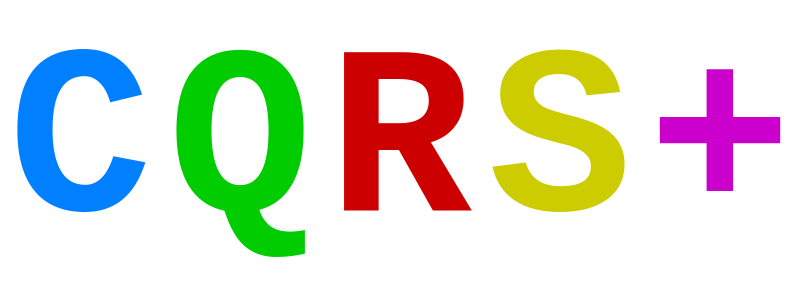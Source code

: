 <mxfile version="24.2.5" type="device" pages="2">
  <diagram name="Logo" id="g8LNIn677Dj4tBUYOe0N">
    <mxGraphModel dx="1562" dy="917" grid="1" gridSize="10" guides="1" tooltips="1" connect="1" arrows="1" fold="1" page="1" pageScale="1" pageWidth="850" pageHeight="1100" math="0" shadow="0">
      <root>
        <mxCell id="0" />
        <mxCell id="1" parent="0" />
        <mxCell id="j0SVLzz-3dvo6EfwO2ZV-1" value="C" style="text;html=1;align=center;verticalAlign=middle;whiteSpace=wrap;rounded=0;fontSize=120;fontFamily=Courier New;fontStyle=1;fontColor=#007FFF;" parent="1" vertex="1">
          <mxGeometry x="40" y="40" width="80" height="80" as="geometry" />
        </mxCell>
        <mxCell id="j0SVLzz-3dvo6EfwO2ZV-2" value="Q" style="text;html=1;align=center;verticalAlign=middle;whiteSpace=wrap;rounded=0;fontSize=120;fontFamily=Courier New;fontStyle=1;fontColor=#00CC00;" parent="1" vertex="1">
          <mxGeometry x="120" y="40" width="80" height="80" as="geometry" />
        </mxCell>
        <mxCell id="j0SVLzz-3dvo6EfwO2ZV-3" value="R" style="text;html=1;align=center;verticalAlign=middle;whiteSpace=wrap;rounded=0;fontSize=120;fontFamily=Courier New;fontStyle=1;fontColor=#CC0000;" parent="1" vertex="1">
          <mxGeometry x="200" y="40" width="80" height="80" as="geometry" />
        </mxCell>
        <mxCell id="j0SVLzz-3dvo6EfwO2ZV-4" value="S" style="text;html=1;align=center;verticalAlign=middle;whiteSpace=wrap;rounded=0;fontSize=120;fontFamily=Courier New;fontStyle=1;fontColor=#CCCC00;" parent="1" vertex="1">
          <mxGeometry x="280" y="40" width="80" height="80" as="geometry" />
        </mxCell>
        <mxCell id="j0SVLzz-3dvo6EfwO2ZV-5" value="+" style="text;html=1;align=center;verticalAlign=middle;whiteSpace=wrap;rounded=0;fontSize=120;fontFamily=Courier New;fontStyle=1;fontColor=#CC00CC;" parent="1" vertex="1">
          <mxGeometry x="360" y="40" width="80" height="80" as="geometry" />
        </mxCell>
      </root>
    </mxGraphModel>
  </diagram>
  <diagram id="uR3aDpRAeQVUvMmUPOP5" name="WriteService">
    <mxGraphModel dx="1562" dy="917" grid="1" gridSize="10" guides="1" tooltips="1" connect="1" arrows="1" fold="1" page="1" pageScale="1" pageWidth="850" pageHeight="1100" math="0" shadow="0">
      <root>
        <mxCell id="0" />
        <mxCell id="1" parent="0" />
        <mxCell id="bQSrZ5DkTBbtnzOy64w8-3" value="&lt;font color=&quot;#9673a6&quot; style=&quot;font-size: 15px;&quot;&gt;Controller&lt;/font&gt;" style="rounded=1;whiteSpace=wrap;html=1;fillColor=#e1d5e7;strokeColor=#9673a6;" parent="1" vertex="1">
          <mxGeometry x="40" y="280" width="160" height="40" as="geometry" />
        </mxCell>
        <mxCell id="bQSrZ5DkTBbtnzOy64w8-4" value="&lt;font style=&quot;font-size: 15px;&quot; color=&quot;#6c8ebf&quot;&gt;Command Dispatcher&lt;/font&gt;" style="rounded=1;whiteSpace=wrap;html=1;fillColor=#dae8fc;strokeColor=#6c8ebf;" parent="1" vertex="1">
          <mxGeometry x="280" y="280" width="160" height="40" as="geometry" />
        </mxCell>
        <mxCell id="bQSrZ5DkTBbtnzOy64w8-5" value="&lt;font color=&quot;#82b366&quot; style=&quot;font-size: 15px;&quot;&gt;Command Handler&lt;/font&gt;" style="rounded=1;whiteSpace=wrap;html=1;fillColor=#d5e8d4;strokeColor=#82b366;" parent="1" vertex="1">
          <mxGeometry x="520" y="280" width="160" height="40" as="geometry" />
        </mxCell>
        <mxCell id="bQSrZ5DkTBbtnzOy64w8-6" value="&lt;font color=&quot;#d6b656&quot; style=&quot;font-size: 15px;&quot;&gt;Event Sourcing Handler&lt;/font&gt;" style="rounded=1;whiteSpace=wrap;html=1;fillColor=#fff2cc;strokeColor=#d6b656;" parent="1" vertex="1">
          <mxGeometry x="520" y="400" width="160" height="40" as="geometry" />
        </mxCell>
        <mxCell id="bQSrZ5DkTBbtnzOy64w8-7" value="&lt;font style=&quot;font-size: 15px;&quot; color=&quot;#b85450&quot;&gt;Event Store&lt;/font&gt;" style="rounded=1;whiteSpace=wrap;html=1;fillColor=#f8cecc;strokeColor=#b85450;" parent="1" vertex="1">
          <mxGeometry x="520" y="520" width="160" height="40" as="geometry" />
        </mxCell>
        <mxCell id="bQSrZ5DkTBbtnzOy64w8-8" value="Event Producer" style="rounded=1;whiteSpace=wrap;html=1;" parent="1" vertex="1">
          <mxGeometry x="560" y="720" width="120" height="40" as="geometry" />
        </mxCell>
        <mxCell id="bQSrZ5DkTBbtnzOy64w8-9" value="" style="shape=cylinder3;whiteSpace=wrap;html=1;boundedLbl=1;backgroundOutline=1;size=15;" parent="1" vertex="1">
          <mxGeometry x="580" y="600" width="60" height="80" as="geometry" />
        </mxCell>
        <mxCell id="bQSrZ5DkTBbtnzOy64w8-10" value="MongoDB" style="text;html=1;align=center;verticalAlign=middle;whiteSpace=wrap;rounded=0;" parent="1" vertex="1">
          <mxGeometry x="650" y="625" width="60" height="30" as="geometry" />
        </mxCell>
        <mxCell id="bQSrZ5DkTBbtnzOy64w8-12" value="" style="rounded=0;whiteSpace=wrap;html=1;" parent="1" vertex="1">
          <mxGeometry x="400" y="880" width="120" height="40" as="geometry" />
        </mxCell>
        <mxCell id="bQSrZ5DkTBbtnzOy64w8-13" value="" style="endArrow=none;html=1;rounded=0;entryX=0.25;entryY=0;entryDx=0;entryDy=0;exitX=0.25;exitY=1;exitDx=0;exitDy=0;" parent="1" source="bQSrZ5DkTBbtnzOy64w8-12" target="bQSrZ5DkTBbtnzOy64w8-12" edge="1">
          <mxGeometry width="50" height="50" relative="1" as="geometry">
            <mxPoint x="-90" y="930" as="sourcePoint" />
            <mxPoint x="-40" y="880" as="targetPoint" />
          </mxGeometry>
        </mxCell>
        <mxCell id="bQSrZ5DkTBbtnzOy64w8-14" value="" style="endArrow=none;html=1;rounded=0;entryX=0.25;entryY=0;entryDx=0;entryDy=0;exitX=0.25;exitY=1;exitDx=0;exitDy=0;" parent="1" edge="1">
          <mxGeometry width="50" height="50" relative="1" as="geometry">
            <mxPoint x="459.5" y="920" as="sourcePoint" />
            <mxPoint x="459.5" y="880" as="targetPoint" />
          </mxGeometry>
        </mxCell>
        <mxCell id="bQSrZ5DkTBbtnzOy64w8-15" value="" style="endArrow=none;html=1;rounded=0;entryX=0.25;entryY=0;entryDx=0;entryDy=0;exitX=0.25;exitY=1;exitDx=0;exitDy=0;" parent="1" edge="1">
          <mxGeometry width="50" height="50" relative="1" as="geometry">
            <mxPoint x="490" y="920" as="sourcePoint" />
            <mxPoint x="490" y="880" as="targetPoint" />
          </mxGeometry>
        </mxCell>
        <mxCell id="bQSrZ5DkTBbtnzOy64w8-16" value="Kafka" style="text;html=1;align=center;verticalAlign=middle;whiteSpace=wrap;rounded=0;" parent="1" vertex="1">
          <mxGeometry x="425" y="920" width="60" height="30" as="geometry" />
        </mxCell>
        <mxCell id="6hQnqAe4fgY7KuFx59EJ-2" value="" style="endArrow=classic;html=1;rounded=0;exitX=1;exitY=0.5;exitDx=0;exitDy=0;entryX=0;entryY=0.5;entryDx=0;entryDy=0;" edge="1" parent="1">
          <mxGeometry width="50" height="50" relative="1" as="geometry">
            <mxPoint x="440" y="299.5" as="sourcePoint" />
            <mxPoint x="520" y="299.5" as="targetPoint" />
          </mxGeometry>
        </mxCell>
        <mxCell id="6hQnqAe4fgY7KuFx59EJ-3" value="" style="endArrow=classic;html=1;rounded=0;exitX=0.5;exitY=1;exitDx=0;exitDy=0;entryX=0.5;entryY=0;entryDx=0;entryDy=0;" edge="1" parent="1" source="bQSrZ5DkTBbtnzOy64w8-5" target="bQSrZ5DkTBbtnzOy64w8-6">
          <mxGeometry width="50" height="50" relative="1" as="geometry">
            <mxPoint x="450" y="309.5" as="sourcePoint" />
            <mxPoint x="530" y="309.5" as="targetPoint" />
          </mxGeometry>
        </mxCell>
        <mxCell id="6hQnqAe4fgY7KuFx59EJ-4" value="" style="endArrow=classic;html=1;rounded=0;exitX=0.5;exitY=1;exitDx=0;exitDy=0;entryX=0.5;entryY=0;entryDx=0;entryDy=0;" edge="1" parent="1">
          <mxGeometry width="50" height="50" relative="1" as="geometry">
            <mxPoint x="599.5" y="440" as="sourcePoint" />
            <mxPoint x="599.5" y="520" as="targetPoint" />
          </mxGeometry>
        </mxCell>
        <mxCell id="6hQnqAe4fgY7KuFx59EJ-5" value="" style="curved=1;endArrow=classic;html=1;rounded=0;entryX=0;entryY=0.5;entryDx=0;entryDy=0;entryPerimeter=0;" edge="1" parent="1" target="bQSrZ5DkTBbtnzOy64w8-9">
          <mxGeometry width="50" height="50" relative="1" as="geometry">
            <mxPoint x="570" y="560" as="sourcePoint" />
            <mxPoint x="570" y="550" as="targetPoint" />
            <Array as="points">
              <mxPoint x="540" y="590" />
            </Array>
          </mxGeometry>
        </mxCell>
        <mxCell id="6hQnqAe4fgY7KuFx59EJ-6" value="" style="curved=1;endArrow=classic;html=1;rounded=0;entryX=0;entryY=0.5;entryDx=0;entryDy=0;" edge="1" parent="1" target="bQSrZ5DkTBbtnzOy64w8-8">
          <mxGeometry width="50" height="50" relative="1" as="geometry">
            <mxPoint x="570" y="560" as="sourcePoint" />
            <mxPoint x="570" y="640" as="targetPoint" />
            <Array as="points">
              <mxPoint x="520" y="580" />
              <mxPoint x="460" y="660" />
            </Array>
          </mxGeometry>
        </mxCell>
        <mxCell id="6hQnqAe4fgY7KuFx59EJ-7" value="" style="endArrow=classic;html=1;rounded=0;exitX=0.5;exitY=1;exitDx=0;exitDy=0;entryX=0.5;entryY=0;entryDx=0;entryDy=0;" edge="1" parent="1" source="bQSrZ5DkTBbtnzOy64w8-8" target="bQSrZ5DkTBbtnzOy64w8-12">
          <mxGeometry width="50" height="50" relative="1" as="geometry">
            <mxPoint x="520" y="600" as="sourcePoint" />
            <mxPoint x="570" y="550" as="targetPoint" />
          </mxGeometry>
        </mxCell>
        <mxCell id="6hQnqAe4fgY7KuFx59EJ-8" value="" style="curved=1;endArrow=classic;html=1;rounded=0;exitX=0.5;exitY=0;exitDx=0;exitDy=0;entryX=0.5;entryY=0;entryDx=0;entryDy=0;strokeColor=#CC0000;" edge="1" parent="1" source="bQSrZ5DkTBbtnzOy64w8-3" target="bQSrZ5DkTBbtnzOy64w8-4">
          <mxGeometry width="50" height="50" relative="1" as="geometry">
            <mxPoint x="520" y="400" as="sourcePoint" />
            <mxPoint x="570" y="350" as="targetPoint" />
            <Array as="points">
              <mxPoint x="240" y="-120" />
            </Array>
          </mxGeometry>
        </mxCell>
        <mxCell id="6hQnqAe4fgY7KuFx59EJ-9" value="" style="curved=1;endArrow=classic;html=1;rounded=0;exitX=0.5;exitY=0;exitDx=0;exitDy=0;entryX=0.5;entryY=0;entryDx=0;entryDy=0;strokeColor=#FF8000;" edge="1" parent="1" source="bQSrZ5DkTBbtnzOy64w8-3" target="bQSrZ5DkTBbtnzOy64w8-4">
          <mxGeometry width="50" height="50" relative="1" as="geometry">
            <mxPoint x="150" y="290" as="sourcePoint" />
            <mxPoint x="370" y="290" as="targetPoint" />
            <Array as="points">
              <mxPoint x="240" y="-40" />
            </Array>
          </mxGeometry>
        </mxCell>
        <mxCell id="6hQnqAe4fgY7KuFx59EJ-10" value="" style="curved=1;endArrow=classic;html=1;rounded=0;exitX=0.5;exitY=0;exitDx=0;exitDy=0;entryX=0.5;entryY=0;entryDx=0;entryDy=0;strokeColor=#007FFF;" edge="1" parent="1" source="bQSrZ5DkTBbtnzOy64w8-3" target="bQSrZ5DkTBbtnzOy64w8-4">
          <mxGeometry width="50" height="50" relative="1" as="geometry">
            <mxPoint x="150" y="290" as="sourcePoint" />
            <mxPoint x="370" y="290" as="targetPoint" />
            <Array as="points">
              <mxPoint x="240" y="40" />
            </Array>
          </mxGeometry>
        </mxCell>
        <mxCell id="6hQnqAe4fgY7KuFx59EJ-11" value="" style="curved=1;endArrow=classic;html=1;rounded=0;exitX=0.5;exitY=0;exitDx=0;exitDy=0;entryX=0.5;entryY=0;entryDx=0;entryDy=0;strokeColor=#FFFF00;" edge="1" parent="1" source="bQSrZ5DkTBbtnzOy64w8-3" target="bQSrZ5DkTBbtnzOy64w8-4">
          <mxGeometry width="50" height="50" relative="1" as="geometry">
            <mxPoint x="150" y="290" as="sourcePoint" />
            <mxPoint x="370" y="290" as="targetPoint" />
            <Array as="points">
              <mxPoint x="240" y="120" />
            </Array>
          </mxGeometry>
        </mxCell>
        <mxCell id="6hQnqAe4fgY7KuFx59EJ-12" value="" style="curved=1;endArrow=classic;html=1;rounded=0;exitX=0.5;exitY=0;exitDx=0;exitDy=0;entryX=0.5;entryY=0;entryDx=0;entryDy=0;strokeColor=#00FFFF;" edge="1" parent="1">
          <mxGeometry width="50" height="50" relative="1" as="geometry">
            <mxPoint x="120" y="320" as="sourcePoint" />
            <mxPoint x="360" y="320" as="targetPoint" />
            <Array as="points">
              <mxPoint x="240" y="640" />
            </Array>
          </mxGeometry>
        </mxCell>
        <mxCell id="6hQnqAe4fgY7KuFx59EJ-13" value="" style="curved=1;endArrow=classic;html=1;rounded=0;exitX=0.5;exitY=0;exitDx=0;exitDy=0;entryX=0.5;entryY=0;entryDx=0;entryDy=0;strokeColor=#7F00FF;" edge="1" parent="1">
          <mxGeometry width="50" height="50" relative="1" as="geometry">
            <mxPoint x="120" y="320" as="sourcePoint" />
            <mxPoint x="360" y="320" as="targetPoint" />
            <Array as="points">
              <mxPoint x="240" y="560" />
            </Array>
          </mxGeometry>
        </mxCell>
        <mxCell id="6hQnqAe4fgY7KuFx59EJ-14" value="" style="curved=1;endArrow=classic;html=1;rounded=0;exitX=0.5;exitY=0;exitDx=0;exitDy=0;entryX=0.5;entryY=0;entryDx=0;entryDy=0;strokeColor=#00FF00;" edge="1" parent="1">
          <mxGeometry width="50" height="50" relative="1" as="geometry">
            <mxPoint x="120" y="320" as="sourcePoint" />
            <mxPoint x="360" y="320" as="targetPoint" />
            <Array as="points">
              <mxPoint x="240" y="480" />
            </Array>
          </mxGeometry>
        </mxCell>
        <mxCell id="6hQnqAe4fgY7KuFx59EJ-17" value="NewPostCommand" style="text;html=1;align=center;verticalAlign=middle;whiteSpace=wrap;rounded=0;" vertex="1" parent="1">
          <mxGeometry x="160" y="50" width="160" height="30" as="geometry" />
        </mxCell>
        <mxCell id="6hQnqAe4fgY7KuFx59EJ-18" value="EditPostCommand" style="text;html=1;align=center;verticalAlign=middle;whiteSpace=wrap;rounded=0;" vertex="1" parent="1">
          <mxGeometry x="160" y="90" width="160" height="30" as="geometry" />
        </mxCell>
        <mxCell id="6hQnqAe4fgY7KuFx59EJ-19" value="LikePostCommand" style="text;html=1;align=center;verticalAlign=middle;whiteSpace=wrap;rounded=0;" vertex="1" parent="1">
          <mxGeometry x="160" y="130" width="160" height="30" as="geometry" />
        </mxCell>
        <mxCell id="6hQnqAe4fgY7KuFx59EJ-20" value="AddCommentCommand" style="text;html=1;align=center;verticalAlign=middle;whiteSpace=wrap;rounded=0;" vertex="1" parent="1">
          <mxGeometry x="170" y="170" width="160" height="30" as="geometry" />
        </mxCell>
        <mxCell id="6hQnqAe4fgY7KuFx59EJ-21" value="EditCommentCommand" style="text;html=1;align=center;verticalAlign=middle;whiteSpace=wrap;rounded=0;" vertex="1" parent="1">
          <mxGeometry x="160" y="400" width="160" height="30" as="geometry" />
        </mxCell>
        <mxCell id="6hQnqAe4fgY7KuFx59EJ-23" value="RemoveCommentCommand" style="text;html=1;align=center;verticalAlign=middle;whiteSpace=wrap;rounded=0;" vertex="1" parent="1">
          <mxGeometry x="160" y="440" width="160" height="30" as="geometry" />
        </mxCell>
        <mxCell id="6hQnqAe4fgY7KuFx59EJ-24" value="DeletePostCommand" style="text;html=1;align=center;verticalAlign=middle;whiteSpace=wrap;rounded=0;" vertex="1" parent="1">
          <mxGeometry x="160" y="480" width="160" height="30" as="geometry" />
        </mxCell>
      </root>
    </mxGraphModel>
  </diagram>
</mxfile>

